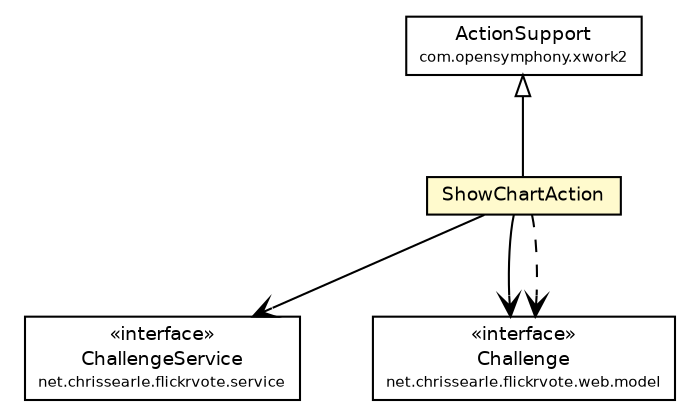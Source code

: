#!/usr/local/bin/dot
#
# Class diagram 
# Generated by UmlGraph version 4.6 (http://www.spinellis.gr/sw/umlgraph)
#

digraph G {
	edge [fontname="Helvetica",fontsize=10,labelfontname="Helvetica",labelfontsize=10];
	node [fontname="Helvetica",fontsize=10,shape=plaintext];
	// net.chrissearle.flickrvote.service.ChallengeService
	c9294 [label=<<table border="0" cellborder="1" cellspacing="0" cellpadding="2" port="p" href="../service/ChallengeService.html">
		<tr><td><table border="0" cellspacing="0" cellpadding="1">
			<tr><td> &laquo;interface&raquo; </td></tr>
			<tr><td> ChallengeService </td></tr>
			<tr><td><font point-size="7.0"> net.chrissearle.flickrvote.service </font></td></tr>
		</table></td></tr>
		</table>>, fontname="Helvetica", fontcolor="black", fontsize=9.0];
	// net.chrissearle.flickrvote.web.ShowChartAction
	c9329 [label=<<table border="0" cellborder="1" cellspacing="0" cellpadding="2" port="p" bgcolor="lemonChiffon" href="./ShowChartAction.html">
		<tr><td><table border="0" cellspacing="0" cellpadding="1">
			<tr><td> ShowChartAction </td></tr>
		</table></td></tr>
		</table>>, fontname="Helvetica", fontcolor="black", fontsize=9.0];
	// net.chrissearle.flickrvote.web.model.Challenge
	c9346 [label=<<table border="0" cellborder="1" cellspacing="0" cellpadding="2" port="p" href="./model/Challenge.html">
		<tr><td><table border="0" cellspacing="0" cellpadding="1">
			<tr><td> &laquo;interface&raquo; </td></tr>
			<tr><td> Challenge </td></tr>
			<tr><td><font point-size="7.0"> net.chrissearle.flickrvote.web.model </font></td></tr>
		</table></td></tr>
		</table>>, fontname="Helvetica", fontcolor="black", fontsize=9.0];
	//net.chrissearle.flickrvote.web.ShowChartAction extends com.opensymphony.xwork2.ActionSupport
	c9361:p -> c9329:p [dir=back,arrowtail=empty];
	// net.chrissearle.flickrvote.web.ShowChartAction NAVASSOC net.chrissearle.flickrvote.web.model.Challenge
	c9329:p -> c9346:p [taillabel="", label="", headlabel="", fontname="Helvetica", fontcolor="black", fontsize=10.0, color="black", arrowhead=open];
	// net.chrissearle.flickrvote.web.ShowChartAction NAVASSOC net.chrissearle.flickrvote.service.ChallengeService
	c9329:p -> c9294:p [taillabel="", label="", headlabel="", fontname="Helvetica", fontcolor="black", fontsize=10.0, color="black", arrowhead=open];
	// net.chrissearle.flickrvote.web.ShowChartAction DEPEND net.chrissearle.flickrvote.web.model.Challenge
	c9329:p -> c9346:p [taillabel="", label="", headlabel="", fontname="Helvetica", fontcolor="black", fontsize=10.0, color="black", arrowhead=open, style=dashed];
	// com.opensymphony.xwork2.ActionSupport
	c9361 [label=<<table border="0" cellborder="1" cellspacing="0" cellpadding="2" port="p">
		<tr><td><table border="0" cellspacing="0" cellpadding="1">
			<tr><td> ActionSupport </td></tr>
			<tr><td><font point-size="7.0"> com.opensymphony.xwork2 </font></td></tr>
		</table></td></tr>
		</table>>, fontname="Helvetica", fontcolor="black", fontsize=9.0];
}

